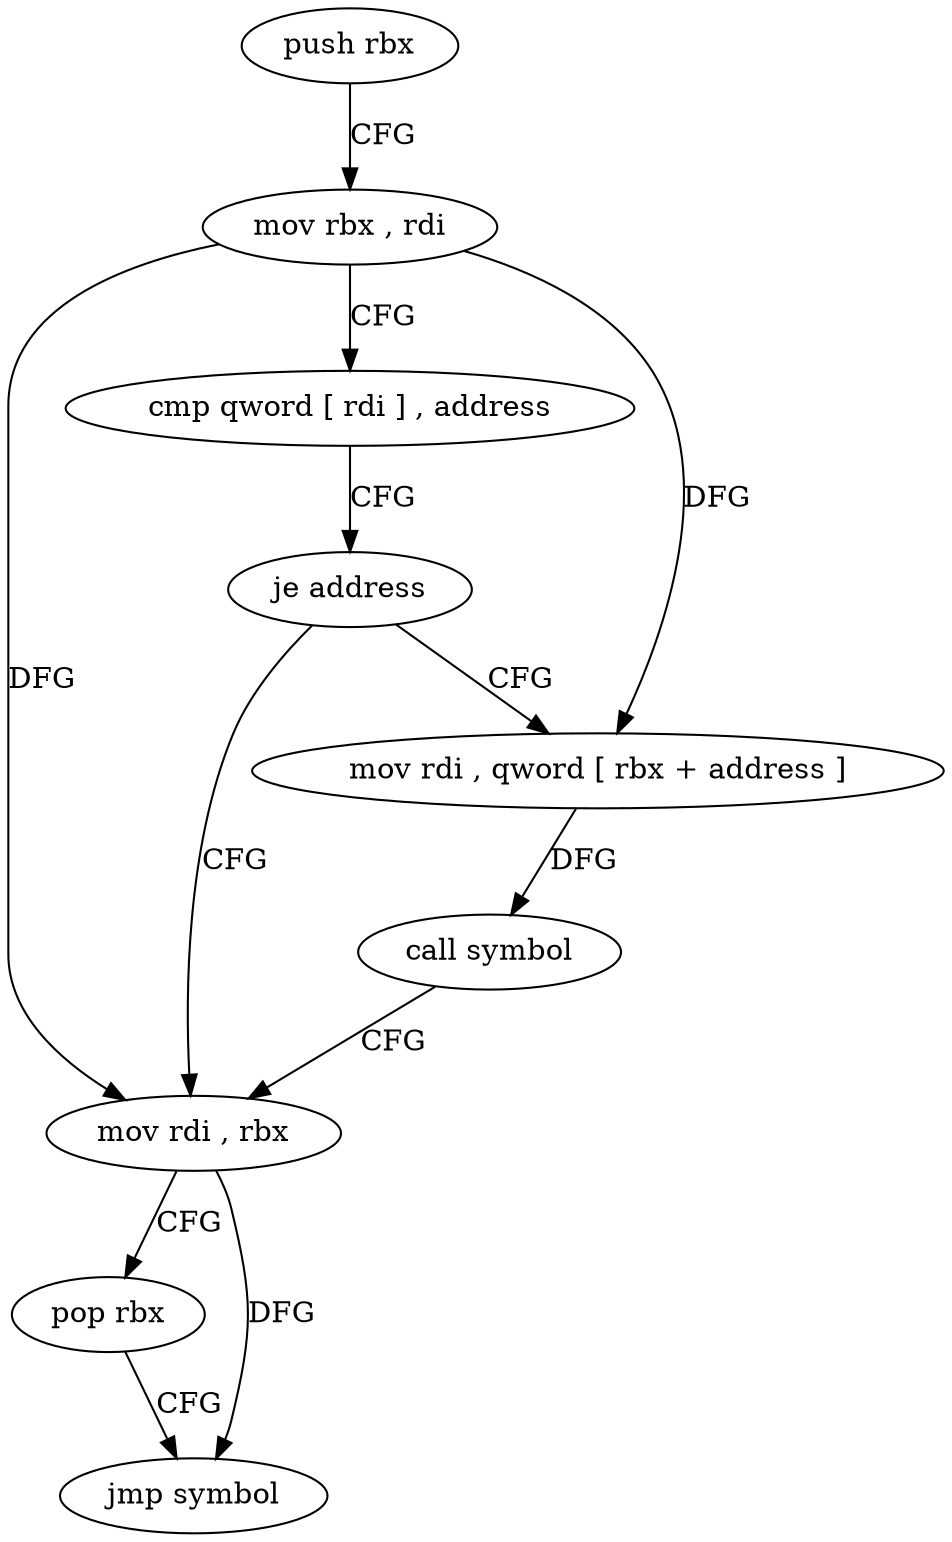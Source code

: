 digraph "func" {
"4208160" [label = "push rbx" ]
"4208161" [label = "mov rbx , rdi" ]
"4208164" [label = "cmp qword [ rdi ] , address" ]
"4208168" [label = "je address" ]
"4208179" [label = "mov rdi , rbx" ]
"4208170" [label = "mov rdi , qword [ rbx + address ]" ]
"4208182" [label = "pop rbx" ]
"4208183" [label = "jmp symbol" ]
"4208174" [label = "call symbol" ]
"4208160" -> "4208161" [ label = "CFG" ]
"4208161" -> "4208164" [ label = "CFG" ]
"4208161" -> "4208179" [ label = "DFG" ]
"4208161" -> "4208170" [ label = "DFG" ]
"4208164" -> "4208168" [ label = "CFG" ]
"4208168" -> "4208179" [ label = "CFG" ]
"4208168" -> "4208170" [ label = "CFG" ]
"4208179" -> "4208182" [ label = "CFG" ]
"4208179" -> "4208183" [ label = "DFG" ]
"4208170" -> "4208174" [ label = "DFG" ]
"4208182" -> "4208183" [ label = "CFG" ]
"4208174" -> "4208179" [ label = "CFG" ]
}
